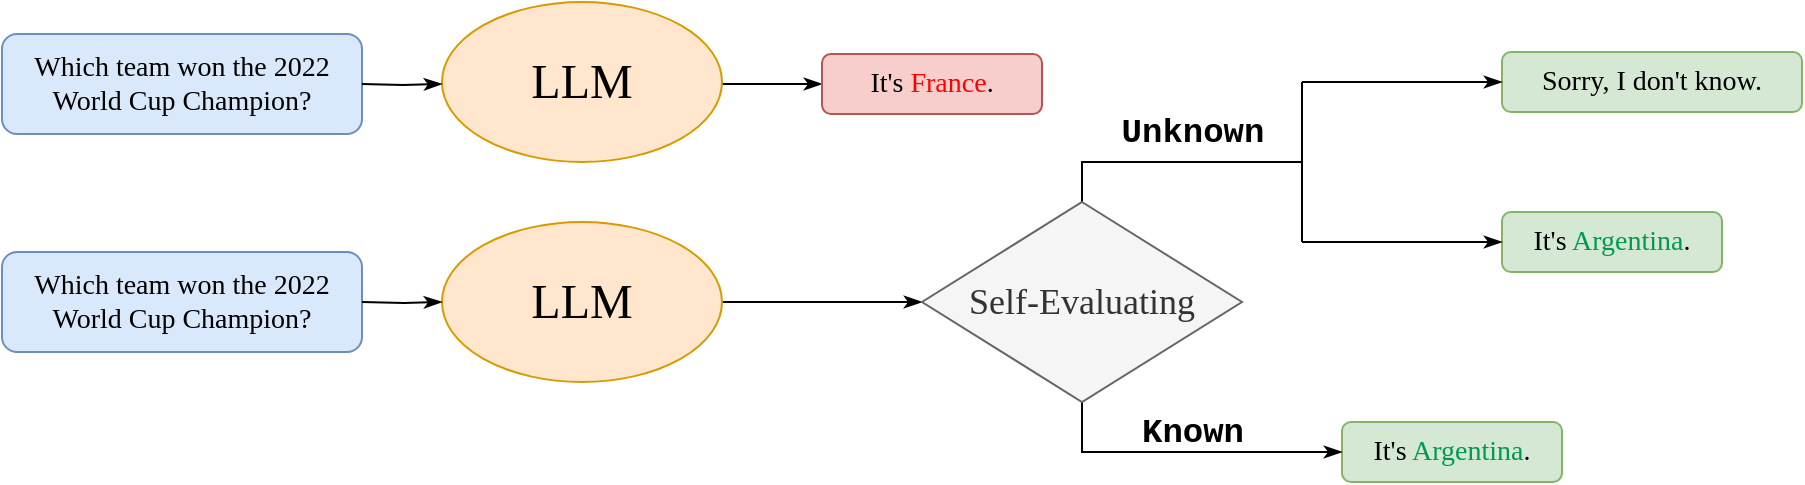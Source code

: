 <mxfile version="21.6.6" type="github">
  <diagram name="Page-1" id="zHaGTPVrvm6le7piVSbh">
    <mxGraphModel dx="1908" dy="1284" grid="1" gridSize="10" guides="1" tooltips="1" connect="1" arrows="1" fold="1" page="1" pageScale="1" pageWidth="850" pageHeight="1100" math="0" shadow="0">
      <root>
        <mxCell id="0" />
        <mxCell id="1" parent="0" />
        <mxCell id="4PZmwttRJsgLrQOweq5--2" value="&lt;font style=&quot;font-size: 14px;&quot; face=&quot;Georgia&quot;&gt;Which team won the 2022 World Cup Champion?&lt;/font&gt;" style="rounded=1;whiteSpace=wrap;html=1;fillColor=#dae8fc;strokeColor=#6c8ebf;" vertex="1" parent="1">
          <mxGeometry x="280" y="154" width="180" height="50" as="geometry" />
        </mxCell>
        <mxCell id="4PZmwttRJsgLrQOweq5--3" style="edgeStyle=orthogonalEdgeStyle;rounded=0;orthogonalLoop=1;jettySize=auto;html=1;exitX=1;exitY=0.5;exitDx=0;exitDy=0;endArrow=classicThin;endFill=1;" edge="1" parent="1">
          <mxGeometry relative="1" as="geometry">
            <mxPoint x="640" y="179.0" as="sourcePoint" />
            <mxPoint x="690" y="179" as="targetPoint" />
          </mxGeometry>
        </mxCell>
        <mxCell id="4PZmwttRJsgLrQOweq5--4" value="&lt;font face=&quot;Georgia&quot; style=&quot;&quot;&gt;&lt;font style=&quot;font-size: 24px;&quot;&gt;LLM&lt;/font&gt;&lt;br&gt;&lt;/font&gt;" style="ellipse;whiteSpace=wrap;html=1;fillColor=#ffe6cc;strokeColor=#d79b00;" vertex="1" parent="1">
          <mxGeometry x="500" y="138" width="140" height="80" as="geometry" />
        </mxCell>
        <mxCell id="4PZmwttRJsgLrQOweq5--5" style="edgeStyle=orthogonalEdgeStyle;rounded=0;orthogonalLoop=1;jettySize=auto;html=1;exitX=1;exitY=0.5;exitDx=0;exitDy=0;entryX=0;entryY=0.5;entryDx=0;entryDy=0;endArrow=classicThin;endFill=1;" edge="1" parent="1">
          <mxGeometry relative="1" as="geometry">
            <mxPoint x="460" y="179" as="sourcePoint" />
            <mxPoint x="500" y="179.0" as="targetPoint" />
          </mxGeometry>
        </mxCell>
        <mxCell id="4PZmwttRJsgLrQOweq5--16" value="&lt;font style=&quot;font-size: 14px;&quot; face=&quot;Georgia&quot;&gt;It&#39;s &lt;font color=&quot;#ff0000&quot;&gt;France&lt;/font&gt;.&lt;/font&gt;" style="rounded=1;whiteSpace=wrap;html=1;fillColor=#f8cecc;strokeColor=#b85450;" vertex="1" parent="1">
          <mxGeometry x="690" y="164" width="110" height="30" as="geometry" />
        </mxCell>
        <mxCell id="4PZmwttRJsgLrQOweq5--18" value="&lt;font style=&quot;font-size: 14px;&quot; face=&quot;Georgia&quot;&gt;Which team won the 2022 World Cup Champion?&lt;/font&gt;" style="rounded=1;whiteSpace=wrap;html=1;fillColor=#dae8fc;strokeColor=#6c8ebf;" vertex="1" parent="1">
          <mxGeometry x="280" y="263" width="180" height="50" as="geometry" />
        </mxCell>
        <mxCell id="4PZmwttRJsgLrQOweq5--19" style="edgeStyle=orthogonalEdgeStyle;rounded=0;orthogonalLoop=1;jettySize=auto;html=1;exitX=1;exitY=0.5;exitDx=0;exitDy=0;endArrow=classicThin;endFill=1;entryX=0;entryY=0.5;entryDx=0;entryDy=0;" edge="1" parent="1" source="4PZmwttRJsgLrQOweq5--20" target="4PZmwttRJsgLrQOweq5--23">
          <mxGeometry relative="1" as="geometry">
            <mxPoint x="690" y="288" as="targetPoint" />
          </mxGeometry>
        </mxCell>
        <mxCell id="4PZmwttRJsgLrQOweq5--20" value="&lt;font face=&quot;Georgia&quot; style=&quot;&quot;&gt;&lt;font style=&quot;font-size: 24px;&quot;&gt;LLM&lt;/font&gt;&lt;br&gt;&lt;/font&gt;" style="ellipse;whiteSpace=wrap;html=1;fillColor=#ffe6cc;strokeColor=#d79b00;" vertex="1" parent="1">
          <mxGeometry x="500" y="248" width="140" height="80" as="geometry" />
        </mxCell>
        <mxCell id="4PZmwttRJsgLrQOweq5--21" style="edgeStyle=orthogonalEdgeStyle;rounded=0;orthogonalLoop=1;jettySize=auto;html=1;exitX=1;exitY=0.5;exitDx=0;exitDy=0;entryX=0;entryY=0.5;entryDx=0;entryDy=0;endArrow=classicThin;endFill=1;" edge="1" parent="1" target="4PZmwttRJsgLrQOweq5--20">
          <mxGeometry relative="1" as="geometry">
            <mxPoint x="460" y="288" as="sourcePoint" />
          </mxGeometry>
        </mxCell>
        <mxCell id="4PZmwttRJsgLrQOweq5--22" value="&lt;font style=&quot;font-size: 14px;&quot; face=&quot;Georgia&quot;&gt;It&#39;s &lt;font color=&quot;#00994d&quot;&gt;Argentina&lt;/font&gt;.&lt;/font&gt;" style="rounded=1;whiteSpace=wrap;html=1;fillColor=#d5e8d4;strokeColor=#82b366;" vertex="1" parent="1">
          <mxGeometry x="950" y="348" width="110" height="30" as="geometry" />
        </mxCell>
        <mxCell id="4PZmwttRJsgLrQOweq5--25" style="edgeStyle=orthogonalEdgeStyle;rounded=0;orthogonalLoop=1;jettySize=auto;html=1;exitX=0.5;exitY=1;exitDx=0;exitDy=0;entryX=0;entryY=0.5;entryDx=0;entryDy=0;endArrow=classicThin;endFill=1;" edge="1" parent="1" source="4PZmwttRJsgLrQOweq5--23" target="4PZmwttRJsgLrQOweq5--22">
          <mxGeometry relative="1" as="geometry" />
        </mxCell>
        <mxCell id="4PZmwttRJsgLrQOweq5--26" style="edgeStyle=orthogonalEdgeStyle;rounded=0;orthogonalLoop=1;jettySize=auto;html=1;exitX=0.5;exitY=0;exitDx=0;exitDy=0;endArrow=none;endFill=0;" edge="1" parent="1" source="4PZmwttRJsgLrQOweq5--23">
          <mxGeometry relative="1" as="geometry">
            <mxPoint x="930" y="218" as="targetPoint" />
            <Array as="points">
              <mxPoint x="820" y="218" />
              <mxPoint x="930" y="218" />
            </Array>
          </mxGeometry>
        </mxCell>
        <mxCell id="4PZmwttRJsgLrQOweq5--23" value="&lt;font face=&quot;Georgia&quot; style=&quot;font-size: 18px;&quot;&gt;Self-Evaluating&lt;/font&gt;" style="rhombus;whiteSpace=wrap;html=1;fillColor=#f5f5f5;fontColor=#333333;strokeColor=#666666;" vertex="1" parent="1">
          <mxGeometry x="740" y="238" width="160" height="100" as="geometry" />
        </mxCell>
        <mxCell id="4PZmwttRJsgLrQOweq5--27" value="&lt;font style=&quot;font-size: 14px;&quot; face=&quot;Georgia&quot;&gt;It&#39;s &lt;font color=&quot;#00994d&quot;&gt;Argentina&lt;/font&gt;.&lt;/font&gt;" style="rounded=1;whiteSpace=wrap;html=1;fillColor=#d5e8d4;strokeColor=#82b366;" vertex="1" parent="1">
          <mxGeometry x="1030" y="243" width="110" height="30" as="geometry" />
        </mxCell>
        <mxCell id="4PZmwttRJsgLrQOweq5--29" value="&lt;font face=&quot;Courier New&quot; style=&quot;font-size: 17px;&quot;&gt;&lt;b style=&quot;font-size: 17px;&quot;&gt;Unknown&lt;/b&gt;&lt;/font&gt;" style="text;html=1;align=center;verticalAlign=middle;resizable=0;points=[];autosize=1;strokeColor=none;fillColor=none;fontColor=#000000;fontSize=17;" vertex="1" parent="1">
          <mxGeometry x="830" y="188" width="90" height="30" as="geometry" />
        </mxCell>
        <mxCell id="4PZmwttRJsgLrQOweq5--30" value="&lt;font face=&quot;Courier New&quot; style=&quot;font-size: 17px;&quot;&gt;&lt;b style=&quot;font-size: 17px;&quot;&gt;Known&lt;/b&gt;&lt;/font&gt;" style="text;html=1;align=center;verticalAlign=middle;resizable=0;points=[];autosize=1;strokeColor=none;fillColor=none;fontColor=#000000;fontSize=17;" vertex="1" parent="1">
          <mxGeometry x="840" y="338" width="70" height="30" as="geometry" />
        </mxCell>
        <mxCell id="4PZmwttRJsgLrQOweq5--31" value="" style="endArrow=none;html=1;rounded=0;" edge="1" parent="1">
          <mxGeometry width="50" height="50" relative="1" as="geometry">
            <mxPoint x="930" y="258" as="sourcePoint" />
            <mxPoint x="930" y="178" as="targetPoint" />
          </mxGeometry>
        </mxCell>
        <mxCell id="4PZmwttRJsgLrQOweq5--32" value="" style="endArrow=classicThin;html=1;rounded=0;endFill=1;" edge="1" parent="1">
          <mxGeometry width="50" height="50" relative="1" as="geometry">
            <mxPoint x="930" y="258" as="sourcePoint" />
            <mxPoint x="1030" y="258" as="targetPoint" />
          </mxGeometry>
        </mxCell>
        <mxCell id="4PZmwttRJsgLrQOweq5--33" value="&lt;font face=&quot;Georgia&quot;&gt;&lt;span style=&quot;font-size: 14px;&quot;&gt;Sorry, I don&#39;t know.&lt;/span&gt;&lt;/font&gt;" style="rounded=1;whiteSpace=wrap;html=1;fillColor=#d5e8d4;strokeColor=#82b366;" vertex="1" parent="1">
          <mxGeometry x="1030" y="163" width="150" height="30" as="geometry" />
        </mxCell>
        <mxCell id="4PZmwttRJsgLrQOweq5--34" value="" style="endArrow=classicThin;html=1;rounded=0;endFill=1;" edge="1" parent="1">
          <mxGeometry width="50" height="50" relative="1" as="geometry">
            <mxPoint x="930" y="178" as="sourcePoint" />
            <mxPoint x="1030" y="178" as="targetPoint" />
          </mxGeometry>
        </mxCell>
      </root>
    </mxGraphModel>
  </diagram>
</mxfile>

